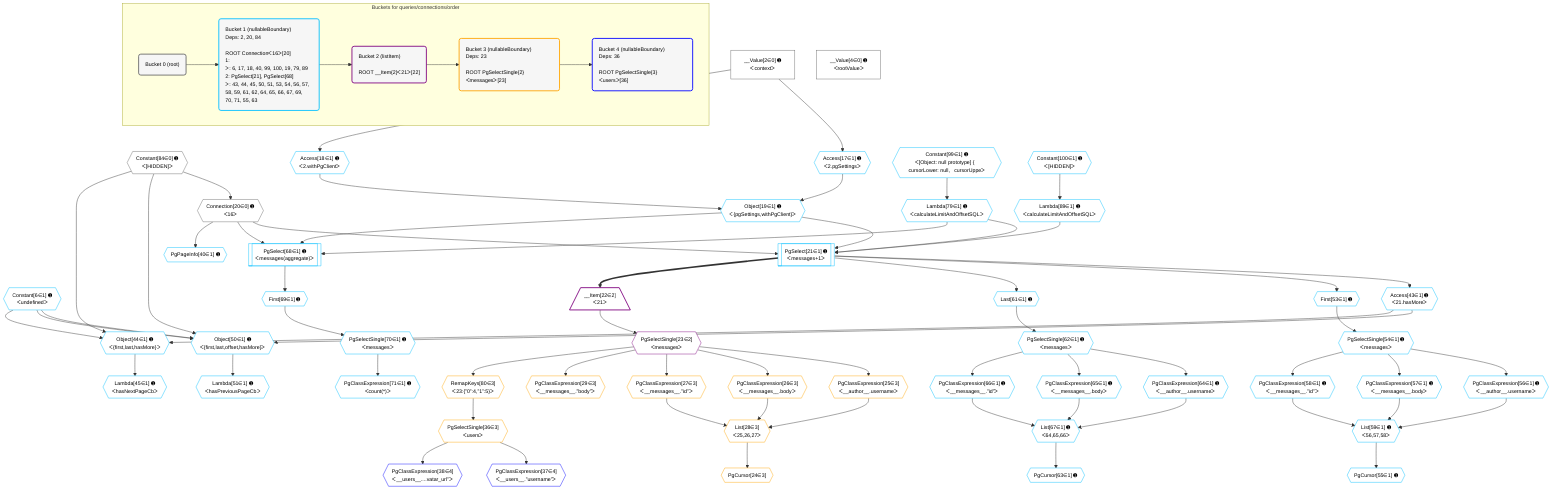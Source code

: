 %%{init: {'themeVariables': { 'fontSize': '12px'}}}%%
graph TD
    classDef path fill:#eee,stroke:#000,color:#000
    classDef plan fill:#fff,stroke-width:1px,color:#000
    classDef itemplan fill:#fff,stroke-width:2px,color:#000
    classDef unbatchedplan fill:#dff,stroke-width:1px,color:#000
    classDef sideeffectplan fill:#fcc,stroke-width:2px,color:#000
    classDef bucket fill:#f6f6f6,color:#000,stroke-width:2px,text-align:left


    %% plan dependencies
    Connection20{{"Connection[20∈0] ➊<br />ᐸ16ᐳ"}}:::plan
    Constant84{{"Constant[84∈0] ➊<br />ᐸ[HIDDEN]ᐳ"}}:::plan
    Constant84 --> Connection20
    __Value2["__Value[2∈0] ➊<br />ᐸcontextᐳ"]:::plan
    __Value4["__Value[4∈0] ➊<br />ᐸrootValueᐳ"]:::plan
    PgSelect21[["PgSelect[21∈1] ➊<br />ᐸmessages+1ᐳ"]]:::plan
    Object19{{"Object[19∈1] ➊<br />ᐸ{pgSettings,withPgClient}ᐳ"}}:::plan
    Lambda79{{"Lambda[79∈1] ➊<br />ᐸcalculateLimitAndOffsetSQLᐳ"}}:::plan
    Lambda89{{"Lambda[89∈1] ➊<br />ᐸcalculateLimitAndOffsetSQLᐳ"}}:::plan
    Object19 & Connection20 & Lambda79 & Lambda89 --> PgSelect21
    Object50{{"Object[50∈1] ➊<br />ᐸ{first,last,offset,hasMore}ᐳ"}}:::plan
    Constant6{{"Constant[6∈1] ➊<br />ᐸundefinedᐳ"}}:::plan
    Access43{{"Access[43∈1] ➊<br />ᐸ21.hasMoreᐳ"}}:::plan
    Constant84 & Constant6 & Constant6 & Access43 --> Object50
    Object44{{"Object[44∈1] ➊<br />ᐸ{first,last,hasMore}ᐳ"}}:::plan
    Constant84 & Constant6 & Access43 --> Object44
    List59{{"List[59∈1] ➊<br />ᐸ56,57,58ᐳ"}}:::plan
    PgClassExpression56{{"PgClassExpression[56∈1] ➊<br />ᐸ__author__.usernameᐳ"}}:::plan
    PgClassExpression57{{"PgClassExpression[57∈1] ➊<br />ᐸ__messages__.bodyᐳ"}}:::plan
    PgClassExpression58{{"PgClassExpression[58∈1] ➊<br />ᐸ__messages__.”id”ᐳ"}}:::plan
    PgClassExpression56 & PgClassExpression57 & PgClassExpression58 --> List59
    List67{{"List[67∈1] ➊<br />ᐸ64,65,66ᐳ"}}:::plan
    PgClassExpression64{{"PgClassExpression[64∈1] ➊<br />ᐸ__author__.usernameᐳ"}}:::plan
    PgClassExpression65{{"PgClassExpression[65∈1] ➊<br />ᐸ__messages__.bodyᐳ"}}:::plan
    PgClassExpression66{{"PgClassExpression[66∈1] ➊<br />ᐸ__messages__.”id”ᐳ"}}:::plan
    PgClassExpression64 & PgClassExpression65 & PgClassExpression66 --> List67
    PgSelect68[["PgSelect[68∈1] ➊<br />ᐸmessages(aggregate)ᐳ"]]:::plan
    Object19 & Connection20 & Lambda79 --> PgSelect68
    Access17{{"Access[17∈1] ➊<br />ᐸ2.pgSettingsᐳ"}}:::plan
    Access18{{"Access[18∈1] ➊<br />ᐸ2.withPgClientᐳ"}}:::plan
    Access17 & Access18 --> Object19
    __Value2 --> Access17
    __Value2 --> Access18
    PgPageInfo40{{"PgPageInfo[40∈1] ➊"}}:::plan
    Connection20 --> PgPageInfo40
    PgSelect21 --> Access43
    Lambda45{{"Lambda[45∈1] ➊<br />ᐸhasNextPageCbᐳ"}}:::plan
    Object44 --> Lambda45
    Lambda51{{"Lambda[51∈1] ➊<br />ᐸhasPreviousPageCbᐳ"}}:::plan
    Object50 --> Lambda51
    First53{{"First[53∈1] ➊"}}:::plan
    PgSelect21 --> First53
    PgSelectSingle54{{"PgSelectSingle[54∈1] ➊<br />ᐸmessagesᐳ"}}:::plan
    First53 --> PgSelectSingle54
    PgCursor55{{"PgCursor[55∈1] ➊"}}:::plan
    List59 --> PgCursor55
    PgSelectSingle54 --> PgClassExpression56
    PgSelectSingle54 --> PgClassExpression57
    PgSelectSingle54 --> PgClassExpression58
    Last61{{"Last[61∈1] ➊"}}:::plan
    PgSelect21 --> Last61
    PgSelectSingle62{{"PgSelectSingle[62∈1] ➊<br />ᐸmessagesᐳ"}}:::plan
    Last61 --> PgSelectSingle62
    PgCursor63{{"PgCursor[63∈1] ➊"}}:::plan
    List67 --> PgCursor63
    PgSelectSingle62 --> PgClassExpression64
    PgSelectSingle62 --> PgClassExpression65
    PgSelectSingle62 --> PgClassExpression66
    First69{{"First[69∈1] ➊"}}:::plan
    PgSelect68 --> First69
    PgSelectSingle70{{"PgSelectSingle[70∈1] ➊<br />ᐸmessagesᐳ"}}:::plan
    First69 --> PgSelectSingle70
    PgClassExpression71{{"PgClassExpression[71∈1] ➊<br />ᐸcount(*)ᐳ"}}:::plan
    PgSelectSingle70 --> PgClassExpression71
    Constant99{{"Constant[99∈1] ➊<br />ᐸ[Object: null prototype] {   cursorLower: null,   cursorUppeᐳ"}}:::plan
    Constant99 --> Lambda79
    Constant100{{"Constant[100∈1] ➊<br />ᐸ[HIDDEN]ᐳ"}}:::plan
    Constant100 --> Lambda89
    __Item22[/"__Item[22∈2]<br />ᐸ21ᐳ"\]:::itemplan
    PgSelect21 ==> __Item22
    PgSelectSingle23{{"PgSelectSingle[23∈2]<br />ᐸmessagesᐳ"}}:::plan
    __Item22 --> PgSelectSingle23
    List28{{"List[28∈3]<br />ᐸ25,26,27ᐳ"}}:::plan
    PgClassExpression25{{"PgClassExpression[25∈3]<br />ᐸ__author__.usernameᐳ"}}:::plan
    PgClassExpression26{{"PgClassExpression[26∈3]<br />ᐸ__messages__.bodyᐳ"}}:::plan
    PgClassExpression27{{"PgClassExpression[27∈3]<br />ᐸ__messages__.”id”ᐳ"}}:::plan
    PgClassExpression25 & PgClassExpression26 & PgClassExpression27 --> List28
    PgCursor24{{"PgCursor[24∈3]"}}:::plan
    List28 --> PgCursor24
    PgSelectSingle23 --> PgClassExpression25
    PgSelectSingle23 --> PgClassExpression26
    PgSelectSingle23 --> PgClassExpression27
    PgClassExpression29{{"PgClassExpression[29∈3]<br />ᐸ__messages__.”body”ᐳ"}}:::plan
    PgSelectSingle23 --> PgClassExpression29
    PgSelectSingle36{{"PgSelectSingle[36∈3]<br />ᐸusersᐳ"}}:::plan
    RemapKeys80{{"RemapKeys[80∈3]<br />ᐸ23:{”0”:4,”1”:5}ᐳ"}}:::plan
    RemapKeys80 --> PgSelectSingle36
    PgSelectSingle23 --> RemapKeys80
    PgClassExpression37{{"PgClassExpression[37∈4]<br />ᐸ__users__.”username”ᐳ"}}:::plan
    PgSelectSingle36 --> PgClassExpression37
    PgClassExpression38{{"PgClassExpression[38∈4]<br />ᐸ__users__....vatar_url”ᐳ"}}:::plan
    PgSelectSingle36 --> PgClassExpression38

    %% define steps

    subgraph "Buckets for queries/connections/order"
    Bucket0("Bucket 0 (root)"):::bucket
    classDef bucket0 stroke:#696969
    class Bucket0,__Value2,__Value4,Connection20,Constant84 bucket0
    Bucket1("Bucket 1 (nullableBoundary)<br />Deps: 2, 20, 84<br /><br />ROOT Connectionᐸ16ᐳ[20]<br />1: <br />ᐳ: 6, 17, 18, 40, 99, 100, 19, 79, 89<br />2: PgSelect[21], PgSelect[68]<br />ᐳ: 43, 44, 45, 50, 51, 53, 54, 56, 57, 58, 59, 61, 62, 64, 65, 66, 67, 69, 70, 71, 55, 63"):::bucket
    classDef bucket1 stroke:#00bfff
    class Bucket1,Constant6,Access17,Access18,Object19,PgSelect21,PgPageInfo40,Access43,Object44,Lambda45,Object50,Lambda51,First53,PgSelectSingle54,PgCursor55,PgClassExpression56,PgClassExpression57,PgClassExpression58,List59,Last61,PgSelectSingle62,PgCursor63,PgClassExpression64,PgClassExpression65,PgClassExpression66,List67,PgSelect68,First69,PgSelectSingle70,PgClassExpression71,Lambda79,Lambda89,Constant99,Constant100 bucket1
    Bucket2("Bucket 2 (listItem)<br /><br />ROOT __Item{2}ᐸ21ᐳ[22]"):::bucket
    classDef bucket2 stroke:#7f007f
    class Bucket2,__Item22,PgSelectSingle23 bucket2
    Bucket3("Bucket 3 (nullableBoundary)<br />Deps: 23<br /><br />ROOT PgSelectSingle{2}ᐸmessagesᐳ[23]"):::bucket
    classDef bucket3 stroke:#ffa500
    class Bucket3,PgCursor24,PgClassExpression25,PgClassExpression26,PgClassExpression27,List28,PgClassExpression29,PgSelectSingle36,RemapKeys80 bucket3
    Bucket4("Bucket 4 (nullableBoundary)<br />Deps: 36<br /><br />ROOT PgSelectSingle{3}ᐸusersᐳ[36]"):::bucket
    classDef bucket4 stroke:#0000ff
    class Bucket4,PgClassExpression37,PgClassExpression38 bucket4
    Bucket0 --> Bucket1
    Bucket1 --> Bucket2
    Bucket2 --> Bucket3
    Bucket3 --> Bucket4
    end